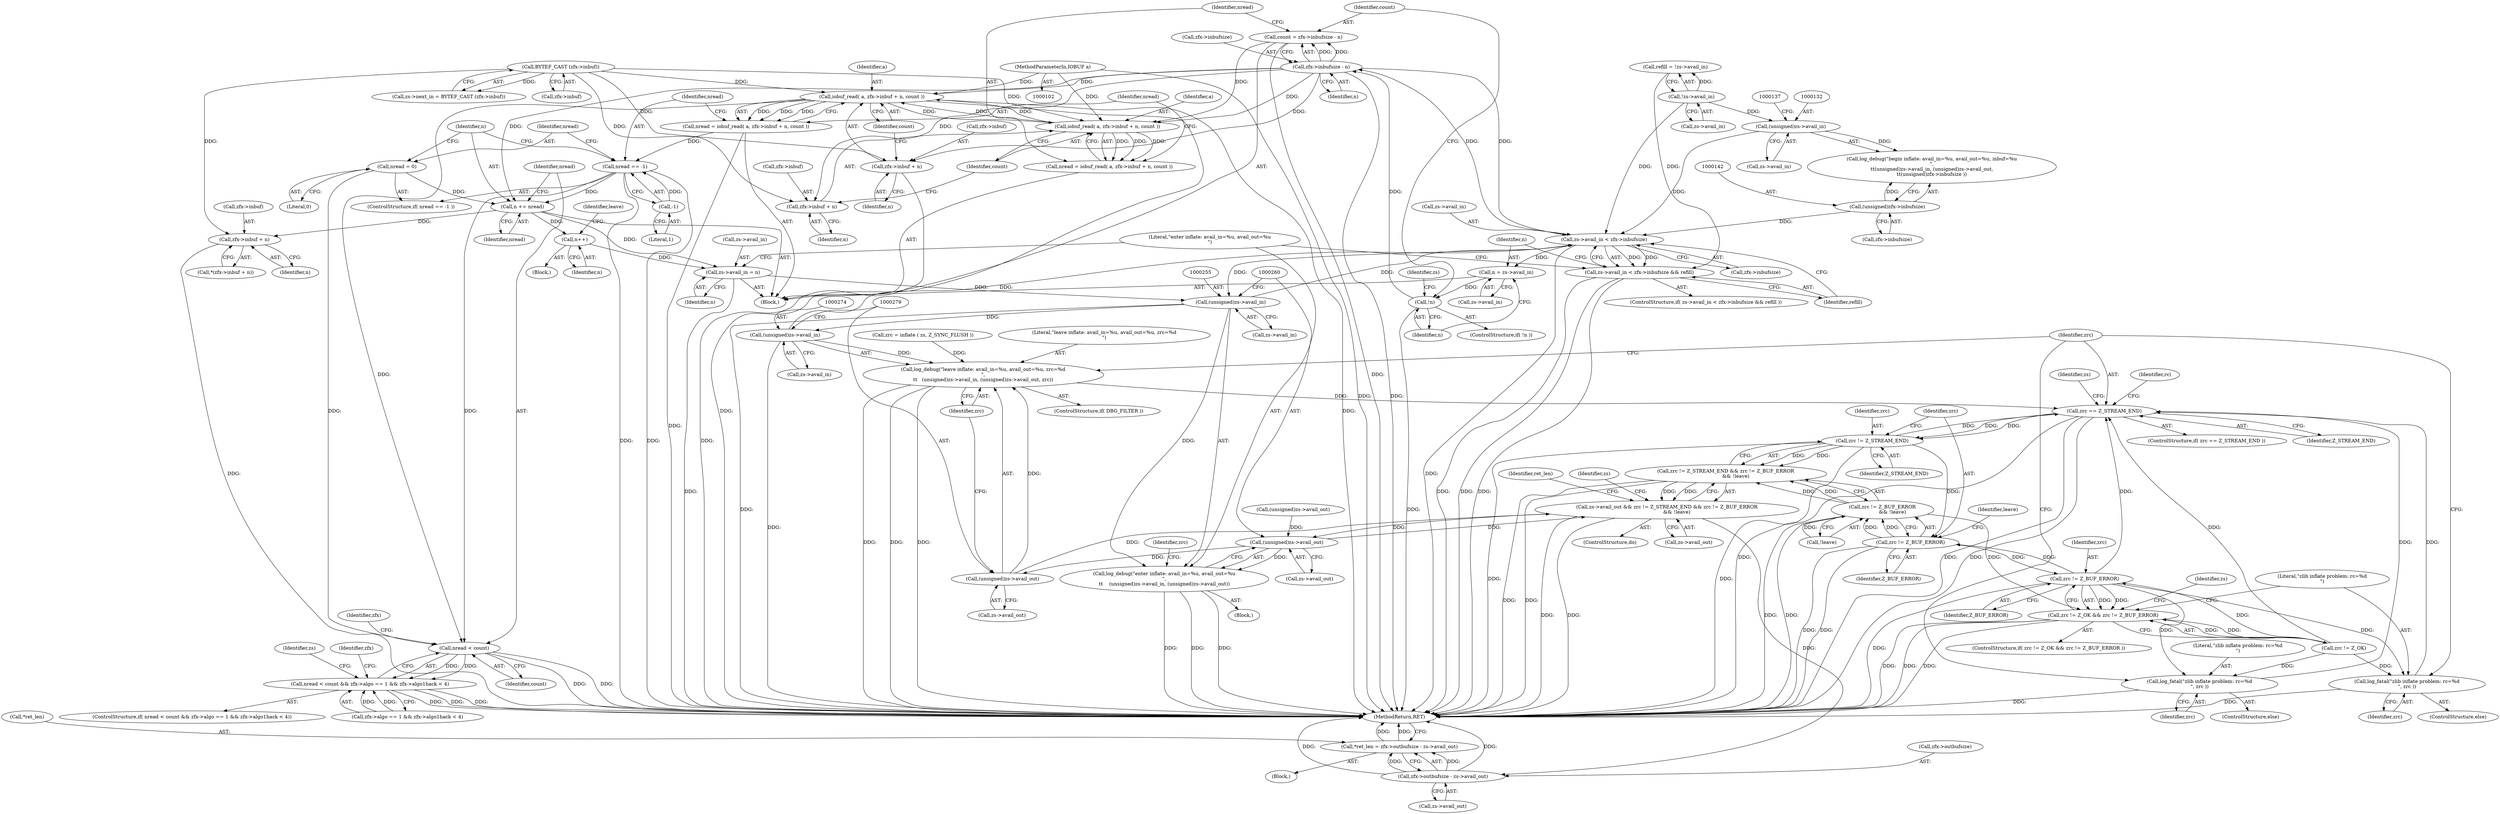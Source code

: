 digraph "0_gnupg_014b2103fcb12f261135e3954f26e9e07b39e342@integer" {
"1000175" [label="(Call,count = zfx->inbufsize - n)"];
"1000177" [label="(Call,zfx->inbufsize - n)"];
"1000150" [label="(Call,zs->avail_in < zfx->inbufsize)"];
"1000273" [label="(Call,(unsigned)zs->avail_in)"];
"1000254" [label="(Call,(unsigned)zs->avail_in)"];
"1000247" [label="(Call,zs->avail_in = n)"];
"1000210" [label="(Call,n += nread)"];
"1000207" [label="(Call,nread = 0)"];
"1000203" [label="(Call,nread == -1)"];
"1000192" [label="(Call,nread = iobuf_read( a, zfx->inbuf + n, count ))"];
"1000194" [label="(Call,iobuf_read( a, zfx->inbuf + n, count ))"];
"1000184" [label="(Call,iobuf_read( a, zfx->inbuf + n, count ))"];
"1000105" [label="(MethodParameterIn,IOBUF a)"];
"1000171" [label="(Call,BYTEF_CAST (zfx->inbuf))"];
"1000175" [label="(Call,count = zfx->inbufsize - n)"];
"1000205" [label="(Call,-1)"];
"1000242" [label="(Call,n++)"];
"1000131" [label="(Call,(unsigned)zs->avail_in)"];
"1000123" [label="(Call,!zs->avail_in)"];
"1000141" [label="(Call,(unsigned)zfx->inbufsize)"];
"1000165" [label="(Call,!n)"];
"1000159" [label="(Call,n = zs->avail_in)"];
"1000182" [label="(Call,nread = iobuf_read( a, zfx->inbuf + n, count ))"];
"1000232" [label="(Call,zfx->inbuf + n)"];
"1000149" [label="(Call,zs->avail_in < zfx->inbufsize && refill)"];
"1000186" [label="(Call,zfx->inbuf + n)"];
"1000196" [label="(Call,zfx->inbuf + n)"];
"1000252" [label="(Call,log_debug(\"enter inflate: avail_in=%u, avail_out=%u\n\",\n\t\t    (unsigned)zs->avail_in, (unsigned)zs->avail_out))"];
"1000271" [label="(Call,log_debug(\"leave inflate: avail_in=%u, avail_out=%u, zrc=%d\n\",\n\t\t   (unsigned)zs->avail_in, (unsigned)zs->avail_out, zrc))"];
"1000312" [label="(Call,zrc == Z_STREAM_END)"];
"1000324" [label="(Call,zrc != Z_STREAM_END)"];
"1000323" [label="(Call,zrc != Z_STREAM_END && zrc != Z_BUF_ERROR\n             && !leave)"];
"1000319" [label="(Call,zs->avail_out && zrc != Z_STREAM_END && zrc != Z_BUF_ERROR\n             && !leave)"];
"1000259" [label="(Call,(unsigned)zs->avail_out)"];
"1000278" [label="(Call,(unsigned)zs->avail_out)"];
"1000336" [label="(Call,zfx->outbufsize - zs->avail_out)"];
"1000333" [label="(Call,*ret_len = zfx->outbufsize - zs->avail_out)"];
"1000328" [label="(Call,zrc != Z_BUF_ERROR)"];
"1000290" [label="(Call,zrc != Z_BUF_ERROR)"];
"1000286" [label="(Call,zrc != Z_OK && zrc != Z_BUF_ERROR)"];
"1000304" [label="(Call,log_fatal(\"zlib inflate problem: rc=%d\n\", zrc ))"];
"1000308" [label="(Call,log_fatal(\"zlib inflate problem: rc=%d\n\", zrc ))"];
"1000327" [label="(Call,zrc != Z_BUF_ERROR\n             && !leave)"];
"1000215" [label="(Call,nread < count)"];
"1000214" [label="(Call,nread < count && zfx->algo == 1 && zfx->algo1hack < 4)"];
"1000204" [label="(Identifier,nread)"];
"1000335" [label="(Identifier,ret_len)"];
"1000161" [label="(Call,zs->avail_in)"];
"1000191" [label="(Identifier,count)"];
"1000296" [label="(Identifier,zs)"];
"1000149" [label="(Call,zs->avail_in < zfx->inbufsize && refill)"];
"1000217" [label="(Identifier,count)"];
"1000343" [label="(MethodReturn,RET)"];
"1000194" [label="(Call,iobuf_read( a, zfx->inbuf + n, count ))"];
"1000176" [label="(Identifier,count)"];
"1000316" [label="(Identifier,rc)"];
"1000323" [label="(Call,zrc != Z_STREAM_END && zrc != Z_BUF_ERROR\n             && !leave)"];
"1000146" [label="(ControlStructure,do)"];
"1000337" [label="(Call,zfx->outbufsize)"];
"1000304" [label="(Call,log_fatal(\"zlib inflate problem: rc=%d\n\", zrc ))"];
"1000150" [label="(Call,zs->avail_in < zfx->inbufsize)"];
"1000265" [label="(Identifier,zrc)"];
"1000261" [label="(Call,zs->avail_out)"];
"1000248" [label="(Call,zs->avail_in)"];
"1000154" [label="(Call,zfx->inbufsize)"];
"1000181" [label="(Identifier,n)"];
"1000190" [label="(Identifier,n)"];
"1000151" [label="(Call,zs->avail_in)"];
"1000319" [label="(Call,zs->avail_out && zrc != Z_STREAM_END && zrc != Z_BUF_ERROR\n             && !leave)"];
"1000340" [label="(Call,zs->avail_out)"];
"1000147" [label="(Block,)"];
"1000256" [label="(Call,zs->avail_in)"];
"1000278" [label="(Call,(unsigned)zs->avail_out)"];
"1000206" [label="(Literal,1)"];
"1000121" [label="(Call,refill = !zs->avail_in)"];
"1000313" [label="(Identifier,zrc)"];
"1000285" [label="(ControlStructure,if( zrc != Z_OK && zrc != Z_BUF_ERROR ))"];
"1000133" [label="(Call,zs->avail_in)"];
"1000213" [label="(ControlStructure,if( nread < count && zfx->algo == 1 && zfx->algo1hack < 4))"];
"1000311" [label="(ControlStructure,if( zrc == Z_STREAM_END ))"];
"1000165" [label="(Call,!n)"];
"1000159" [label="(Call,n = zs->avail_in)"];
"1000183" [label="(Identifier,nread)"];
"1000141" [label="(Call,(unsigned)zfx->inbufsize)"];
"1000251" [label="(Identifier,n)"];
"1000202" [label="(ControlStructure,if( nread == -1 ))"];
"1000193" [label="(Identifier,nread)"];
"1000328" [label="(Call,zrc != Z_BUF_ERROR)"];
"1000291" [label="(Identifier,zrc)"];
"1000216" [label="(Identifier,nread)"];
"1000336" [label="(Call,zfx->outbufsize - zs->avail_out)"];
"1000314" [label="(Identifier,Z_STREAM_END)"];
"1000177" [label="(Call,zfx->inbufsize - n)"];
"1000306" [label="(Identifier,zrc)"];
"1000334" [label="(Call,*ret_len)"];
"1000207" [label="(Call,nread = 0)"];
"1000167" [label="(Call,zs->next_in = BYTEF_CAST (zfx->inbuf))"];
"1000333" [label="(Call,*ret_len = zfx->outbufsize - zs->avail_out)"];
"1000124" [label="(Call,zs->avail_in)"];
"1000192" [label="(Call,nread = iobuf_read( a, zfx->inbuf + n, count ))"];
"1000185" [label="(Identifier,a)"];
"1000264" [label="(Call,zrc = inflate ( zs, Z_SYNC_FLUSH ))"];
"1000325" [label="(Identifier,zrc)"];
"1000242" [label="(Call,n++)"];
"1000320" [label="(Call,zs->avail_out)"];
"1000283" [label="(Identifier,zrc)"];
"1000332" [label="(Identifier,leave)"];
"1000208" [label="(Identifier,nread)"];
"1000329" [label="(Identifier,zrc)"];
"1000331" [label="(Call,!leave)"];
"1000171" [label="(Call,BYTEF_CAST (zfx->inbuf))"];
"1000215" [label="(Call,nread < count)"];
"1000243" [label="(Identifier,n)"];
"1000290" [label="(Call,zrc != Z_BUF_ERROR)"];
"1000305" [label="(Literal,\"zlib inflate problem: rc=%d\n\")"];
"1000247" [label="(Call,zs->avail_in = n)"];
"1000166" [label="(Identifier,n)"];
"1000175" [label="(Call,count = zfx->inbufsize - n)"];
"1000327" [label="(Call,zrc != Z_BUF_ERROR\n             && !leave)"];
"1000249" [label="(Identifier,zs)"];
"1000212" [label="(Identifier,nread)"];
"1000196" [label="(Call,zfx->inbuf + n)"];
"1000160" [label="(Identifier,n)"];
"1000253" [label="(Literal,\"enter inflate: avail_in=%u, avail_out=%u\n\")"];
"1000195" [label="(Identifier,a)"];
"1000234" [label="(Identifier,zfx)"];
"1000182" [label="(Call,nread = iobuf_read( a, zfx->inbuf + n, count ))"];
"1000218" [label="(Call,zfx->algo == 1 && zfx->algo1hack < 4)"];
"1000303" [label="(ControlStructure,else)"];
"1000310" [label="(Identifier,zrc)"];
"1000214" [label="(Call,nread < count && zfx->algo == 1 && zfx->algo1hack < 4)"];
"1000280" [label="(Call,zs->avail_out)"];
"1000312" [label="(Call,zrc == Z_STREAM_END)"];
"1000205" [label="(Call,-1)"];
"1000221" [label="(Identifier,zfx)"];
"1000330" [label="(Identifier,Z_BUF_ERROR)"];
"1000129" [label="(Call,log_debug(\"begin inflate: avail_in=%u, avail_out=%u, inbuf=%u\n\",\n\t\t(unsigned)zs->avail_in, (unsigned)zs->avail_out,\n\t\t(unsigned)zfx->inbufsize ))"];
"1000187" [label="(Call,zfx->inbuf)"];
"1000148" [label="(ControlStructure,if( zs->avail_in < zfx->inbufsize && refill ))"];
"1000211" [label="(Identifier,n)"];
"1000184" [label="(Call,iobuf_read( a, zfx->inbuf + n, count ))"];
"1000309" [label="(Literal,\"zlib inflate problem: rc=%d\n\")"];
"1000231" [label="(Call,*(zfx->inbuf + n))"];
"1000169" [label="(Identifier,zs)"];
"1000233" [label="(Call,zfx->inbuf)"];
"1000307" [label="(ControlStructure,else)"];
"1000143" [label="(Call,zfx->inbufsize)"];
"1000321" [label="(Identifier,zs)"];
"1000186" [label="(Call,zfx->inbuf + n)"];
"1000105" [label="(MethodParameterIn,IOBUF a)"];
"1000107" [label="(Block,)"];
"1000232" [label="(Call,zfx->inbuf + n)"];
"1000197" [label="(Call,zfx->inbuf)"];
"1000164" [label="(ControlStructure,if( !n ))"];
"1000210" [label="(Call,n += nread)"];
"1000275" [label="(Call,zs->avail_in)"];
"1000229" [label="(Block,)"];
"1000273" [label="(Call,(unsigned)zs->avail_in)"];
"1000254" [label="(Call,(unsigned)zs->avail_in)"];
"1000203" [label="(Call,nread == -1)"];
"1000286" [label="(Call,zrc != Z_OK && zrc != Z_BUF_ERROR)"];
"1000201" [label="(Identifier,count)"];
"1000245" [label="(Identifier,leave)"];
"1000236" [label="(Identifier,n)"];
"1000157" [label="(Identifier,refill)"];
"1000123" [label="(Call,!zs->avail_in)"];
"1000272" [label="(Literal,\"leave inflate: avail_in=%u, avail_out=%u, zrc=%d\n\")"];
"1000271" [label="(Call,log_debug(\"leave inflate: avail_in=%u, avail_out=%u, zrc=%d\n\",\n\t\t   (unsigned)zs->avail_in, (unsigned)zs->avail_out, zrc))"];
"1000136" [label="(Call,(unsigned)zs->avail_out)"];
"1000269" [label="(ControlStructure,if( DBG_FILTER ))"];
"1000287" [label="(Call,zrc != Z_OK)"];
"1000158" [label="(Block,)"];
"1000200" [label="(Identifier,n)"];
"1000152" [label="(Identifier,zs)"];
"1000209" [label="(Literal,0)"];
"1000292" [label="(Identifier,Z_BUF_ERROR)"];
"1000308" [label="(Call,log_fatal(\"zlib inflate problem: rc=%d\n\", zrc ))"];
"1000259" [label="(Call,(unsigned)zs->avail_out)"];
"1000178" [label="(Call,zfx->inbufsize)"];
"1000252" [label="(Call,log_debug(\"enter inflate: avail_in=%u, avail_out=%u\n\",\n\t\t    (unsigned)zs->avail_in, (unsigned)zs->avail_out))"];
"1000324" [label="(Call,zrc != Z_STREAM_END)"];
"1000172" [label="(Call,zfx->inbuf)"];
"1000131" [label="(Call,(unsigned)zs->avail_in)"];
"1000326" [label="(Identifier,Z_STREAM_END)"];
"1000175" -> "1000158"  [label="AST: "];
"1000175" -> "1000177"  [label="CFG: "];
"1000176" -> "1000175"  [label="AST: "];
"1000177" -> "1000175"  [label="AST: "];
"1000183" -> "1000175"  [label="CFG: "];
"1000175" -> "1000343"  [label="DDG: "];
"1000177" -> "1000175"  [label="DDG: "];
"1000177" -> "1000175"  [label="DDG: "];
"1000175" -> "1000184"  [label="DDG: "];
"1000177" -> "1000181"  [label="CFG: "];
"1000178" -> "1000177"  [label="AST: "];
"1000181" -> "1000177"  [label="AST: "];
"1000177" -> "1000343"  [label="DDG: "];
"1000177" -> "1000150"  [label="DDG: "];
"1000150" -> "1000177"  [label="DDG: "];
"1000165" -> "1000177"  [label="DDG: "];
"1000177" -> "1000184"  [label="DDG: "];
"1000177" -> "1000186"  [label="DDG: "];
"1000177" -> "1000194"  [label="DDG: "];
"1000177" -> "1000196"  [label="DDG: "];
"1000177" -> "1000210"  [label="DDG: "];
"1000150" -> "1000149"  [label="AST: "];
"1000150" -> "1000154"  [label="CFG: "];
"1000151" -> "1000150"  [label="AST: "];
"1000154" -> "1000150"  [label="AST: "];
"1000157" -> "1000150"  [label="CFG: "];
"1000149" -> "1000150"  [label="CFG: "];
"1000150" -> "1000343"  [label="DDG: "];
"1000150" -> "1000149"  [label="DDG: "];
"1000150" -> "1000149"  [label="DDG: "];
"1000273" -> "1000150"  [label="DDG: "];
"1000131" -> "1000150"  [label="DDG: "];
"1000254" -> "1000150"  [label="DDG: "];
"1000123" -> "1000150"  [label="DDG: "];
"1000141" -> "1000150"  [label="DDG: "];
"1000150" -> "1000159"  [label="DDG: "];
"1000150" -> "1000254"  [label="DDG: "];
"1000273" -> "1000271"  [label="AST: "];
"1000273" -> "1000275"  [label="CFG: "];
"1000274" -> "1000273"  [label="AST: "];
"1000275" -> "1000273"  [label="AST: "];
"1000279" -> "1000273"  [label="CFG: "];
"1000273" -> "1000343"  [label="DDG: "];
"1000273" -> "1000271"  [label="DDG: "];
"1000254" -> "1000273"  [label="DDG: "];
"1000254" -> "1000252"  [label="AST: "];
"1000254" -> "1000256"  [label="CFG: "];
"1000255" -> "1000254"  [label="AST: "];
"1000256" -> "1000254"  [label="AST: "];
"1000260" -> "1000254"  [label="CFG: "];
"1000254" -> "1000343"  [label="DDG: "];
"1000254" -> "1000252"  [label="DDG: "];
"1000247" -> "1000254"  [label="DDG: "];
"1000247" -> "1000158"  [label="AST: "];
"1000247" -> "1000251"  [label="CFG: "];
"1000248" -> "1000247"  [label="AST: "];
"1000251" -> "1000247"  [label="AST: "];
"1000253" -> "1000247"  [label="CFG: "];
"1000247" -> "1000343"  [label="DDG: "];
"1000210" -> "1000247"  [label="DDG: "];
"1000242" -> "1000247"  [label="DDG: "];
"1000210" -> "1000158"  [label="AST: "];
"1000210" -> "1000212"  [label="CFG: "];
"1000211" -> "1000210"  [label="AST: "];
"1000212" -> "1000210"  [label="AST: "];
"1000216" -> "1000210"  [label="CFG: "];
"1000207" -> "1000210"  [label="DDG: "];
"1000203" -> "1000210"  [label="DDG: "];
"1000210" -> "1000232"  [label="DDG: "];
"1000210" -> "1000242"  [label="DDG: "];
"1000207" -> "1000202"  [label="AST: "];
"1000207" -> "1000209"  [label="CFG: "];
"1000208" -> "1000207"  [label="AST: "];
"1000209" -> "1000207"  [label="AST: "];
"1000211" -> "1000207"  [label="CFG: "];
"1000207" -> "1000215"  [label="DDG: "];
"1000203" -> "1000202"  [label="AST: "];
"1000203" -> "1000205"  [label="CFG: "];
"1000204" -> "1000203"  [label="AST: "];
"1000205" -> "1000203"  [label="AST: "];
"1000208" -> "1000203"  [label="CFG: "];
"1000211" -> "1000203"  [label="CFG: "];
"1000203" -> "1000343"  [label="DDG: "];
"1000203" -> "1000343"  [label="DDG: "];
"1000192" -> "1000203"  [label="DDG: "];
"1000205" -> "1000203"  [label="DDG: "];
"1000203" -> "1000215"  [label="DDG: "];
"1000192" -> "1000158"  [label="AST: "];
"1000192" -> "1000194"  [label="CFG: "];
"1000193" -> "1000192"  [label="AST: "];
"1000194" -> "1000192"  [label="AST: "];
"1000204" -> "1000192"  [label="CFG: "];
"1000192" -> "1000343"  [label="DDG: "];
"1000194" -> "1000192"  [label="DDG: "];
"1000194" -> "1000192"  [label="DDG: "];
"1000194" -> "1000192"  [label="DDG: "];
"1000194" -> "1000201"  [label="CFG: "];
"1000195" -> "1000194"  [label="AST: "];
"1000196" -> "1000194"  [label="AST: "];
"1000201" -> "1000194"  [label="AST: "];
"1000194" -> "1000343"  [label="DDG: "];
"1000194" -> "1000343"  [label="DDG: "];
"1000194" -> "1000184"  [label="DDG: "];
"1000184" -> "1000194"  [label="DDG: "];
"1000184" -> "1000194"  [label="DDG: "];
"1000105" -> "1000194"  [label="DDG: "];
"1000171" -> "1000194"  [label="DDG: "];
"1000194" -> "1000215"  [label="DDG: "];
"1000184" -> "1000182"  [label="AST: "];
"1000184" -> "1000191"  [label="CFG: "];
"1000185" -> "1000184"  [label="AST: "];
"1000186" -> "1000184"  [label="AST: "];
"1000191" -> "1000184"  [label="AST: "];
"1000182" -> "1000184"  [label="CFG: "];
"1000184" -> "1000182"  [label="DDG: "];
"1000184" -> "1000182"  [label="DDG: "];
"1000184" -> "1000182"  [label="DDG: "];
"1000105" -> "1000184"  [label="DDG: "];
"1000171" -> "1000184"  [label="DDG: "];
"1000105" -> "1000102"  [label="AST: "];
"1000105" -> "1000343"  [label="DDG: "];
"1000171" -> "1000167"  [label="AST: "];
"1000171" -> "1000172"  [label="CFG: "];
"1000172" -> "1000171"  [label="AST: "];
"1000167" -> "1000171"  [label="CFG: "];
"1000171" -> "1000167"  [label="DDG: "];
"1000171" -> "1000186"  [label="DDG: "];
"1000171" -> "1000196"  [label="DDG: "];
"1000171" -> "1000232"  [label="DDG: "];
"1000205" -> "1000206"  [label="CFG: "];
"1000206" -> "1000205"  [label="AST: "];
"1000242" -> "1000229"  [label="AST: "];
"1000242" -> "1000243"  [label="CFG: "];
"1000243" -> "1000242"  [label="AST: "];
"1000245" -> "1000242"  [label="CFG: "];
"1000131" -> "1000129"  [label="AST: "];
"1000131" -> "1000133"  [label="CFG: "];
"1000132" -> "1000131"  [label="AST: "];
"1000133" -> "1000131"  [label="AST: "];
"1000137" -> "1000131"  [label="CFG: "];
"1000131" -> "1000129"  [label="DDG: "];
"1000123" -> "1000131"  [label="DDG: "];
"1000123" -> "1000121"  [label="AST: "];
"1000123" -> "1000124"  [label="CFG: "];
"1000124" -> "1000123"  [label="AST: "];
"1000121" -> "1000123"  [label="CFG: "];
"1000123" -> "1000121"  [label="DDG: "];
"1000141" -> "1000129"  [label="AST: "];
"1000141" -> "1000143"  [label="CFG: "];
"1000142" -> "1000141"  [label="AST: "];
"1000143" -> "1000141"  [label="AST: "];
"1000129" -> "1000141"  [label="CFG: "];
"1000141" -> "1000129"  [label="DDG: "];
"1000165" -> "1000164"  [label="AST: "];
"1000165" -> "1000166"  [label="CFG: "];
"1000166" -> "1000165"  [label="AST: "];
"1000169" -> "1000165"  [label="CFG: "];
"1000176" -> "1000165"  [label="CFG: "];
"1000165" -> "1000343"  [label="DDG: "];
"1000159" -> "1000165"  [label="DDG: "];
"1000159" -> "1000158"  [label="AST: "];
"1000159" -> "1000161"  [label="CFG: "];
"1000160" -> "1000159"  [label="AST: "];
"1000161" -> "1000159"  [label="AST: "];
"1000166" -> "1000159"  [label="CFG: "];
"1000182" -> "1000158"  [label="AST: "];
"1000183" -> "1000182"  [label="AST: "];
"1000193" -> "1000182"  [label="CFG: "];
"1000232" -> "1000231"  [label="AST: "];
"1000232" -> "1000236"  [label="CFG: "];
"1000233" -> "1000232"  [label="AST: "];
"1000236" -> "1000232"  [label="AST: "];
"1000231" -> "1000232"  [label="CFG: "];
"1000232" -> "1000343"  [label="DDG: "];
"1000149" -> "1000148"  [label="AST: "];
"1000149" -> "1000157"  [label="CFG: "];
"1000157" -> "1000149"  [label="AST: "];
"1000160" -> "1000149"  [label="CFG: "];
"1000253" -> "1000149"  [label="CFG: "];
"1000149" -> "1000343"  [label="DDG: "];
"1000149" -> "1000343"  [label="DDG: "];
"1000149" -> "1000343"  [label="DDG: "];
"1000121" -> "1000149"  [label="DDG: "];
"1000186" -> "1000190"  [label="CFG: "];
"1000187" -> "1000186"  [label="AST: "];
"1000190" -> "1000186"  [label="AST: "];
"1000191" -> "1000186"  [label="CFG: "];
"1000196" -> "1000200"  [label="CFG: "];
"1000197" -> "1000196"  [label="AST: "];
"1000200" -> "1000196"  [label="AST: "];
"1000201" -> "1000196"  [label="CFG: "];
"1000196" -> "1000343"  [label="DDG: "];
"1000252" -> "1000147"  [label="AST: "];
"1000252" -> "1000259"  [label="CFG: "];
"1000253" -> "1000252"  [label="AST: "];
"1000259" -> "1000252"  [label="AST: "];
"1000265" -> "1000252"  [label="CFG: "];
"1000252" -> "1000343"  [label="DDG: "];
"1000252" -> "1000343"  [label="DDG: "];
"1000252" -> "1000343"  [label="DDG: "];
"1000259" -> "1000252"  [label="DDG: "];
"1000271" -> "1000269"  [label="AST: "];
"1000271" -> "1000283"  [label="CFG: "];
"1000272" -> "1000271"  [label="AST: "];
"1000278" -> "1000271"  [label="AST: "];
"1000283" -> "1000271"  [label="AST: "];
"1000313" -> "1000271"  [label="CFG: "];
"1000271" -> "1000343"  [label="DDG: "];
"1000271" -> "1000343"  [label="DDG: "];
"1000271" -> "1000343"  [label="DDG: "];
"1000278" -> "1000271"  [label="DDG: "];
"1000264" -> "1000271"  [label="DDG: "];
"1000271" -> "1000312"  [label="DDG: "];
"1000312" -> "1000311"  [label="AST: "];
"1000312" -> "1000314"  [label="CFG: "];
"1000313" -> "1000312"  [label="AST: "];
"1000314" -> "1000312"  [label="AST: "];
"1000321" -> "1000312"  [label="CFG: "];
"1000316" -> "1000312"  [label="CFG: "];
"1000312" -> "1000343"  [label="DDG: "];
"1000312" -> "1000343"  [label="DDG: "];
"1000312" -> "1000343"  [label="DDG: "];
"1000308" -> "1000312"  [label="DDG: "];
"1000290" -> "1000312"  [label="DDG: "];
"1000304" -> "1000312"  [label="DDG: "];
"1000287" -> "1000312"  [label="DDG: "];
"1000324" -> "1000312"  [label="DDG: "];
"1000312" -> "1000324"  [label="DDG: "];
"1000312" -> "1000324"  [label="DDG: "];
"1000324" -> "1000323"  [label="AST: "];
"1000324" -> "1000326"  [label="CFG: "];
"1000325" -> "1000324"  [label="AST: "];
"1000326" -> "1000324"  [label="AST: "];
"1000329" -> "1000324"  [label="CFG: "];
"1000323" -> "1000324"  [label="CFG: "];
"1000324" -> "1000343"  [label="DDG: "];
"1000324" -> "1000343"  [label="DDG: "];
"1000324" -> "1000323"  [label="DDG: "];
"1000324" -> "1000323"  [label="DDG: "];
"1000324" -> "1000328"  [label="DDG: "];
"1000323" -> "1000319"  [label="AST: "];
"1000323" -> "1000327"  [label="CFG: "];
"1000327" -> "1000323"  [label="AST: "];
"1000319" -> "1000323"  [label="CFG: "];
"1000323" -> "1000343"  [label="DDG: "];
"1000323" -> "1000343"  [label="DDG: "];
"1000323" -> "1000319"  [label="DDG: "];
"1000323" -> "1000319"  [label="DDG: "];
"1000327" -> "1000323"  [label="DDG: "];
"1000327" -> "1000323"  [label="DDG: "];
"1000319" -> "1000146"  [label="AST: "];
"1000319" -> "1000320"  [label="CFG: "];
"1000320" -> "1000319"  [label="AST: "];
"1000152" -> "1000319"  [label="CFG: "];
"1000335" -> "1000319"  [label="CFG: "];
"1000319" -> "1000343"  [label="DDG: "];
"1000319" -> "1000343"  [label="DDG: "];
"1000319" -> "1000259"  [label="DDG: "];
"1000278" -> "1000319"  [label="DDG: "];
"1000259" -> "1000319"  [label="DDG: "];
"1000319" -> "1000336"  [label="DDG: "];
"1000259" -> "1000261"  [label="CFG: "];
"1000260" -> "1000259"  [label="AST: "];
"1000261" -> "1000259"  [label="AST: "];
"1000136" -> "1000259"  [label="DDG: "];
"1000259" -> "1000278"  [label="DDG: "];
"1000278" -> "1000280"  [label="CFG: "];
"1000279" -> "1000278"  [label="AST: "];
"1000280" -> "1000278"  [label="AST: "];
"1000283" -> "1000278"  [label="CFG: "];
"1000336" -> "1000333"  [label="AST: "];
"1000336" -> "1000340"  [label="CFG: "];
"1000337" -> "1000336"  [label="AST: "];
"1000340" -> "1000336"  [label="AST: "];
"1000333" -> "1000336"  [label="CFG: "];
"1000336" -> "1000343"  [label="DDG: "];
"1000336" -> "1000343"  [label="DDG: "];
"1000336" -> "1000333"  [label="DDG: "];
"1000336" -> "1000333"  [label="DDG: "];
"1000333" -> "1000107"  [label="AST: "];
"1000334" -> "1000333"  [label="AST: "];
"1000343" -> "1000333"  [label="CFG: "];
"1000333" -> "1000343"  [label="DDG: "];
"1000333" -> "1000343"  [label="DDG: "];
"1000328" -> "1000327"  [label="AST: "];
"1000328" -> "1000330"  [label="CFG: "];
"1000329" -> "1000328"  [label="AST: "];
"1000330" -> "1000328"  [label="AST: "];
"1000332" -> "1000328"  [label="CFG: "];
"1000327" -> "1000328"  [label="CFG: "];
"1000328" -> "1000343"  [label="DDG: "];
"1000328" -> "1000343"  [label="DDG: "];
"1000328" -> "1000290"  [label="DDG: "];
"1000328" -> "1000327"  [label="DDG: "];
"1000328" -> "1000327"  [label="DDG: "];
"1000290" -> "1000328"  [label="DDG: "];
"1000290" -> "1000286"  [label="AST: "];
"1000290" -> "1000292"  [label="CFG: "];
"1000291" -> "1000290"  [label="AST: "];
"1000292" -> "1000290"  [label="AST: "];
"1000286" -> "1000290"  [label="CFG: "];
"1000290" -> "1000343"  [label="DDG: "];
"1000290" -> "1000286"  [label="DDG: "];
"1000290" -> "1000286"  [label="DDG: "];
"1000287" -> "1000290"  [label="DDG: "];
"1000290" -> "1000304"  [label="DDG: "];
"1000290" -> "1000308"  [label="DDG: "];
"1000286" -> "1000285"  [label="AST: "];
"1000286" -> "1000287"  [label="CFG: "];
"1000287" -> "1000286"  [label="AST: "];
"1000296" -> "1000286"  [label="CFG: "];
"1000309" -> "1000286"  [label="CFG: "];
"1000286" -> "1000343"  [label="DDG: "];
"1000286" -> "1000343"  [label="DDG: "];
"1000286" -> "1000343"  [label="DDG: "];
"1000287" -> "1000286"  [label="DDG: "];
"1000287" -> "1000286"  [label="DDG: "];
"1000327" -> "1000286"  [label="DDG: "];
"1000304" -> "1000303"  [label="AST: "];
"1000304" -> "1000306"  [label="CFG: "];
"1000305" -> "1000304"  [label="AST: "];
"1000306" -> "1000304"  [label="AST: "];
"1000313" -> "1000304"  [label="CFG: "];
"1000304" -> "1000343"  [label="DDG: "];
"1000287" -> "1000304"  [label="DDG: "];
"1000308" -> "1000307"  [label="AST: "];
"1000308" -> "1000310"  [label="CFG: "];
"1000309" -> "1000308"  [label="AST: "];
"1000310" -> "1000308"  [label="AST: "];
"1000313" -> "1000308"  [label="CFG: "];
"1000308" -> "1000343"  [label="DDG: "];
"1000287" -> "1000308"  [label="DDG: "];
"1000327" -> "1000331"  [label="CFG: "];
"1000331" -> "1000327"  [label="AST: "];
"1000327" -> "1000343"  [label="DDG: "];
"1000327" -> "1000343"  [label="DDG: "];
"1000331" -> "1000327"  [label="DDG: "];
"1000215" -> "1000214"  [label="AST: "];
"1000215" -> "1000217"  [label="CFG: "];
"1000216" -> "1000215"  [label="AST: "];
"1000217" -> "1000215"  [label="AST: "];
"1000221" -> "1000215"  [label="CFG: "];
"1000214" -> "1000215"  [label="CFG: "];
"1000215" -> "1000343"  [label="DDG: "];
"1000215" -> "1000343"  [label="DDG: "];
"1000215" -> "1000214"  [label="DDG: "];
"1000215" -> "1000214"  [label="DDG: "];
"1000214" -> "1000213"  [label="AST: "];
"1000214" -> "1000218"  [label="CFG: "];
"1000218" -> "1000214"  [label="AST: "];
"1000234" -> "1000214"  [label="CFG: "];
"1000249" -> "1000214"  [label="CFG: "];
"1000214" -> "1000343"  [label="DDG: "];
"1000214" -> "1000343"  [label="DDG: "];
"1000214" -> "1000343"  [label="DDG: "];
"1000218" -> "1000214"  [label="DDG: "];
"1000218" -> "1000214"  [label="DDG: "];
}
